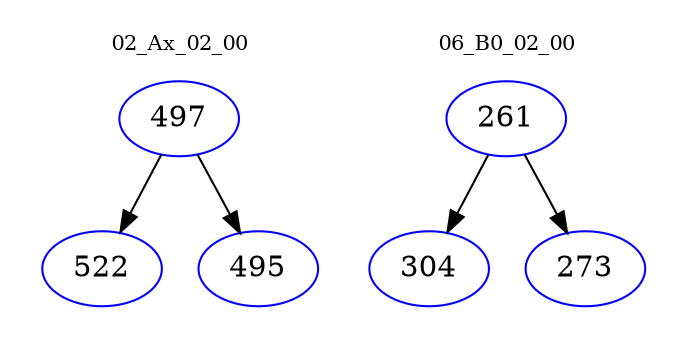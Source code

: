 digraph{
subgraph cluster_0 {
color = white
label = "02_Ax_02_00";
fontsize=10;
T0_497 [label="497", color="blue"]
T0_497 -> T0_522 [color="black"]
T0_522 [label="522", color="blue"]
T0_497 -> T0_495 [color="black"]
T0_495 [label="495", color="blue"]
}
subgraph cluster_1 {
color = white
label = "06_B0_02_00";
fontsize=10;
T1_261 [label="261", color="blue"]
T1_261 -> T1_304 [color="black"]
T1_304 [label="304", color="blue"]
T1_261 -> T1_273 [color="black"]
T1_273 [label="273", color="blue"]
}
}
